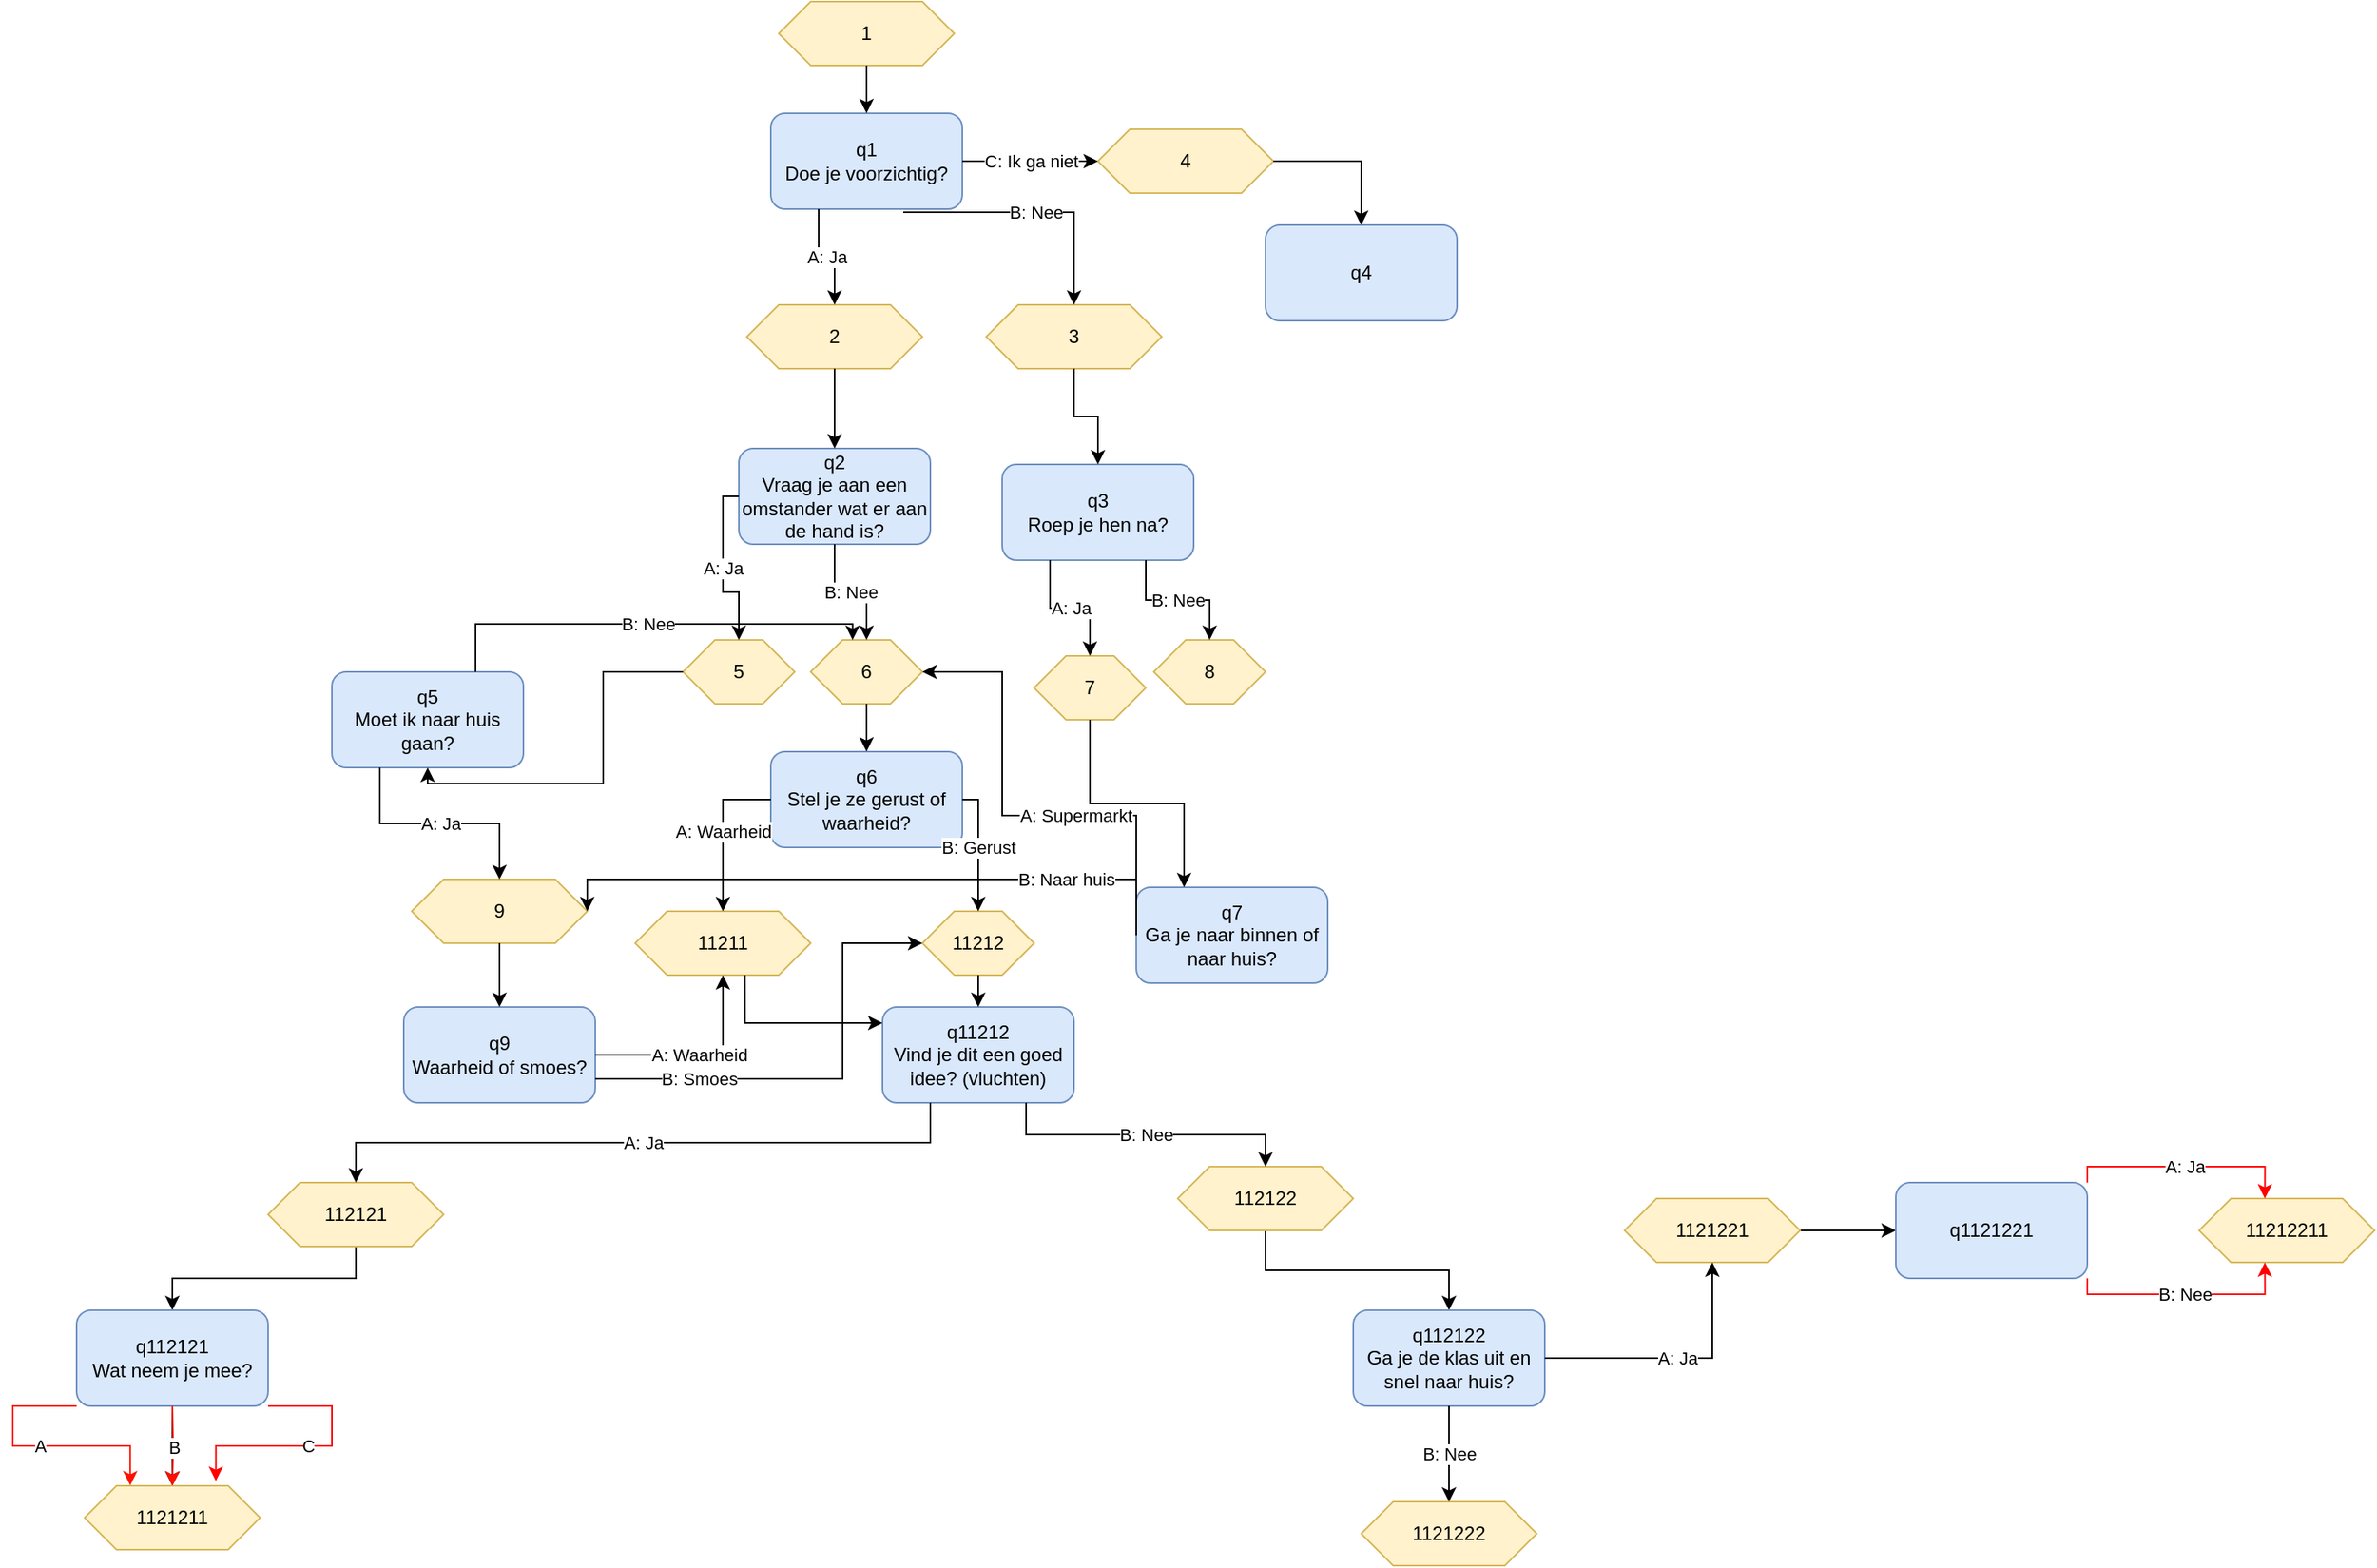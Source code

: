 <mxfile version="15.4.3" type="device"><diagram id="C5RBs43oDa-KdzZeNtuy" name="Page-1"><mxGraphModel dx="1495" dy="632" grid="1" gridSize="10" guides="1" tooltips="1" connect="1" arrows="1" fold="1" page="1" pageScale="1" pageWidth="827" pageHeight="1169" math="0" shadow="0"><root><mxCell id="WIyWlLk6GJQsqaUBKTNV-0"/><mxCell id="WIyWlLk6GJQsqaUBKTNV-1" parent="WIyWlLk6GJQsqaUBKTNV-0"/><mxCell id="mi3VbPI64ioH5jY3iRp4-33" value="1" style="shape=hexagon;perimeter=hexagonPerimeter2;whiteSpace=wrap;html=1;fixedSize=1;fillColor=#fff2cc;strokeColor=#d6b656;" parent="WIyWlLk6GJQsqaUBKTNV-1" vertex="1"><mxGeometry x="70" y="30" width="110" height="40" as="geometry"/></mxCell><mxCell id="mi3VbPI64ioH5jY3iRp4-34" value="q1&lt;br&gt;Doe je voorzichtig?" style="rounded=1;whiteSpace=wrap;html=1;fillColor=#dae8fc;strokeColor=#6c8ebf;" parent="WIyWlLk6GJQsqaUBKTNV-1" vertex="1"><mxGeometry x="65" y="100" width="120" height="60" as="geometry"/></mxCell><mxCell id="mi3VbPI64ioH5jY3iRp4-36" value="2" style="shape=hexagon;perimeter=hexagonPerimeter2;whiteSpace=wrap;html=1;fixedSize=1;fillColor=#fff2cc;strokeColor=#d6b656;" parent="WIyWlLk6GJQsqaUBKTNV-1" vertex="1"><mxGeometry x="50" y="220" width="110" height="40" as="geometry"/></mxCell><mxCell id="mi3VbPI64ioH5jY3iRp4-37" value="3" style="shape=hexagon;perimeter=hexagonPerimeter2;whiteSpace=wrap;html=1;fixedSize=1;fillColor=#fff2cc;strokeColor=#d6b656;" parent="WIyWlLk6GJQsqaUBKTNV-1" vertex="1"><mxGeometry x="200" y="220" width="110" height="40" as="geometry"/></mxCell><mxCell id="mi3VbPI64ioH5jY3iRp4-38" value="4" style="shape=hexagon;perimeter=hexagonPerimeter2;whiteSpace=wrap;html=1;fixedSize=1;fillColor=#fff2cc;strokeColor=#d6b656;" parent="WIyWlLk6GJQsqaUBKTNV-1" vertex="1"><mxGeometry x="270" y="110" width="110" height="40" as="geometry"/></mxCell><mxCell id="mi3VbPI64ioH5jY3iRp4-39" value="" style="endArrow=classic;html=1;rounded=0;edgeStyle=orthogonalEdgeStyle;exitX=0.5;exitY=1;exitDx=0;exitDy=0;entryX=0.5;entryY=0;entryDx=0;entryDy=0;" parent="WIyWlLk6GJQsqaUBKTNV-1" source="mi3VbPI64ioH5jY3iRp4-33" target="mi3VbPI64ioH5jY3iRp4-34" edge="1"><mxGeometry width="50" height="50" relative="1" as="geometry"><mxPoint x="360" y="410" as="sourcePoint"/><mxPoint x="410" y="360" as="targetPoint"/></mxGeometry></mxCell><mxCell id="mi3VbPI64ioH5jY3iRp4-40" value="" style="endArrow=classic;html=1;rounded=0;edgeStyle=orthogonalEdgeStyle;exitX=0.25;exitY=1;exitDx=0;exitDy=0;entryX=0.5;entryY=0;entryDx=0;entryDy=0;" parent="WIyWlLk6GJQsqaUBKTNV-1" source="mi3VbPI64ioH5jY3iRp4-34" target="mi3VbPI64ioH5jY3iRp4-36" edge="1"><mxGeometry relative="1" as="geometry"><mxPoint x="340" y="380" as="sourcePoint"/><mxPoint x="440" y="380" as="targetPoint"/></mxGeometry></mxCell><mxCell id="mi3VbPI64ioH5jY3iRp4-41" value="A: Ja" style="edgeLabel;resizable=0;html=1;align=center;verticalAlign=middle;" parent="mi3VbPI64ioH5jY3iRp4-40" connectable="0" vertex="1"><mxGeometry relative="1" as="geometry"/></mxCell><mxCell id="mi3VbPI64ioH5jY3iRp4-42" value="" style="endArrow=classic;html=1;rounded=0;edgeStyle=orthogonalEdgeStyle;exitX=0.692;exitY=1.033;exitDx=0;exitDy=0;exitPerimeter=0;entryX=0.5;entryY=0;entryDx=0;entryDy=0;" parent="WIyWlLk6GJQsqaUBKTNV-1" source="mi3VbPI64ioH5jY3iRp4-34" target="mi3VbPI64ioH5jY3iRp4-37" edge="1"><mxGeometry relative="1" as="geometry"><mxPoint x="340" y="380" as="sourcePoint"/><mxPoint x="440" y="380" as="targetPoint"/></mxGeometry></mxCell><mxCell id="mi3VbPI64ioH5jY3iRp4-43" value="B: Nee" style="edgeLabel;resizable=0;html=1;align=center;verticalAlign=middle;" parent="mi3VbPI64ioH5jY3iRp4-42" connectable="0" vertex="1"><mxGeometry relative="1" as="geometry"/></mxCell><mxCell id="mi3VbPI64ioH5jY3iRp4-44" value="" style="endArrow=classic;html=1;rounded=0;edgeStyle=orthogonalEdgeStyle;exitX=1;exitY=0.5;exitDx=0;exitDy=0;entryX=0;entryY=0.5;entryDx=0;entryDy=0;" parent="WIyWlLk6GJQsqaUBKTNV-1" source="mi3VbPI64ioH5jY3iRp4-34" target="mi3VbPI64ioH5jY3iRp4-38" edge="1"><mxGeometry relative="1" as="geometry"><mxPoint x="340" y="380" as="sourcePoint"/><mxPoint x="440" y="380" as="targetPoint"/></mxGeometry></mxCell><mxCell id="mi3VbPI64ioH5jY3iRp4-45" value="C: Ik ga niet" style="edgeLabel;resizable=0;html=1;align=center;verticalAlign=middle;" parent="mi3VbPI64ioH5jY3iRp4-44" connectable="0" vertex="1"><mxGeometry relative="1" as="geometry"/></mxCell><mxCell id="mi3VbPI64ioH5jY3iRp4-46" value="q2&lt;br&gt;Vraag je aan een omstander wat er aan de hand is?" style="rounded=1;whiteSpace=wrap;html=1;fillColor=#dae8fc;strokeColor=#6c8ebf;" parent="WIyWlLk6GJQsqaUBKTNV-1" vertex="1"><mxGeometry x="45" y="310" width="120" height="60" as="geometry"/></mxCell><mxCell id="mi3VbPI64ioH5jY3iRp4-49" value="" style="endArrow=classic;html=1;rounded=0;edgeStyle=orthogonalEdgeStyle;exitX=0.5;exitY=1;exitDx=0;exitDy=0;entryX=0.5;entryY=0;entryDx=0;entryDy=0;" parent="WIyWlLk6GJQsqaUBKTNV-1" source="mi3VbPI64ioH5jY3iRp4-36" target="mi3VbPI64ioH5jY3iRp4-46" edge="1"><mxGeometry width="50" height="50" relative="1" as="geometry"><mxPoint x="360" y="390" as="sourcePoint"/><mxPoint x="410" y="340" as="targetPoint"/></mxGeometry></mxCell><mxCell id="mi3VbPI64ioH5jY3iRp4-50" value="q3&lt;br&gt;Roep je hen na?" style="rounded=1;whiteSpace=wrap;html=1;fillColor=#dae8fc;strokeColor=#6c8ebf;" parent="WIyWlLk6GJQsqaUBKTNV-1" vertex="1"><mxGeometry x="210" y="320" width="120" height="60" as="geometry"/></mxCell><mxCell id="mi3VbPI64ioH5jY3iRp4-51" value="" style="endArrow=classic;html=1;rounded=0;edgeStyle=orthogonalEdgeStyle;exitX=0.5;exitY=1;exitDx=0;exitDy=0;entryX=0.5;entryY=0;entryDx=0;entryDy=0;" parent="WIyWlLk6GJQsqaUBKTNV-1" source="mi3VbPI64ioH5jY3iRp4-37" target="mi3VbPI64ioH5jY3iRp4-50" edge="1"><mxGeometry width="50" height="50" relative="1" as="geometry"><mxPoint x="360" y="390" as="sourcePoint"/><mxPoint x="410" y="340" as="targetPoint"/></mxGeometry></mxCell><mxCell id="mi3VbPI64ioH5jY3iRp4-52" value="5" style="shape=hexagon;perimeter=hexagonPerimeter2;whiteSpace=wrap;html=1;fixedSize=1;fillColor=#fff2cc;strokeColor=#d6b656;" parent="WIyWlLk6GJQsqaUBKTNV-1" vertex="1"><mxGeometry x="10" y="430" width="70" height="40" as="geometry"/></mxCell><mxCell id="mi3VbPI64ioH5jY3iRp4-53" value="6" style="shape=hexagon;perimeter=hexagonPerimeter2;whiteSpace=wrap;html=1;fixedSize=1;fillColor=#fff2cc;strokeColor=#d6b656;" parent="WIyWlLk6GJQsqaUBKTNV-1" vertex="1"><mxGeometry x="90" y="430" width="70" height="40" as="geometry"/></mxCell><mxCell id="mi3VbPI64ioH5jY3iRp4-54" value="" style="endArrow=classic;html=1;rounded=0;edgeStyle=orthogonalEdgeStyle;exitX=0;exitY=0.5;exitDx=0;exitDy=0;entryX=0.5;entryY=0;entryDx=0;entryDy=0;" parent="WIyWlLk6GJQsqaUBKTNV-1" source="mi3VbPI64ioH5jY3iRp4-46" target="mi3VbPI64ioH5jY3iRp4-52" edge="1"><mxGeometry relative="1" as="geometry"><mxPoint x="340" y="440" as="sourcePoint"/><mxPoint x="440" y="440" as="targetPoint"/></mxGeometry></mxCell><mxCell id="mi3VbPI64ioH5jY3iRp4-55" value="A: Ja" style="edgeLabel;resizable=0;html=1;align=center;verticalAlign=middle;" parent="mi3VbPI64ioH5jY3iRp4-54" connectable="0" vertex="1"><mxGeometry relative="1" as="geometry"/></mxCell><mxCell id="mi3VbPI64ioH5jY3iRp4-56" value="" style="endArrow=classic;html=1;rounded=0;edgeStyle=orthogonalEdgeStyle;exitX=0.5;exitY=1;exitDx=0;exitDy=0;entryX=0.5;entryY=0;entryDx=0;entryDy=0;" parent="WIyWlLk6GJQsqaUBKTNV-1" source="mi3VbPI64ioH5jY3iRp4-46" target="mi3VbPI64ioH5jY3iRp4-53" edge="1"><mxGeometry relative="1" as="geometry"><mxPoint x="340" y="440" as="sourcePoint"/><mxPoint x="440" y="440" as="targetPoint"/></mxGeometry></mxCell><mxCell id="mi3VbPI64ioH5jY3iRp4-57" value="B: Nee" style="edgeLabel;resizable=0;html=1;align=center;verticalAlign=middle;" parent="mi3VbPI64ioH5jY3iRp4-56" connectable="0" vertex="1"><mxGeometry relative="1" as="geometry"/></mxCell><mxCell id="mi3VbPI64ioH5jY3iRp4-58" value="7" style="shape=hexagon;perimeter=hexagonPerimeter2;whiteSpace=wrap;html=1;fixedSize=1;fillColor=#fff2cc;strokeColor=#d6b656;" parent="WIyWlLk6GJQsqaUBKTNV-1" vertex="1"><mxGeometry x="230" y="440" width="70" height="40" as="geometry"/></mxCell><mxCell id="mi3VbPI64ioH5jY3iRp4-59" value="8" style="shape=hexagon;perimeter=hexagonPerimeter2;whiteSpace=wrap;html=1;fixedSize=1;fillColor=#fff2cc;strokeColor=#d6b656;" parent="WIyWlLk6GJQsqaUBKTNV-1" vertex="1"><mxGeometry x="305" y="430" width="70" height="40" as="geometry"/></mxCell><mxCell id="mi3VbPI64ioH5jY3iRp4-60" value="" style="endArrow=classic;html=1;rounded=0;edgeStyle=orthogonalEdgeStyle;exitX=0.25;exitY=1;exitDx=0;exitDy=0;entryX=0.5;entryY=0;entryDx=0;entryDy=0;" parent="WIyWlLk6GJQsqaUBKTNV-1" source="mi3VbPI64ioH5jY3iRp4-50" target="mi3VbPI64ioH5jY3iRp4-58" edge="1"><mxGeometry relative="1" as="geometry"><mxPoint x="340" y="340" as="sourcePoint"/><mxPoint x="440" y="340" as="targetPoint"/></mxGeometry></mxCell><mxCell id="mi3VbPI64ioH5jY3iRp4-61" value="A: Ja" style="edgeLabel;resizable=0;html=1;align=center;verticalAlign=middle;" parent="mi3VbPI64ioH5jY3iRp4-60" connectable="0" vertex="1"><mxGeometry relative="1" as="geometry"/></mxCell><mxCell id="mi3VbPI64ioH5jY3iRp4-62" value="" style="endArrow=classic;html=1;rounded=0;edgeStyle=orthogonalEdgeStyle;exitX=0.75;exitY=1;exitDx=0;exitDy=0;entryX=0.5;entryY=0;entryDx=0;entryDy=0;" parent="WIyWlLk6GJQsqaUBKTNV-1" source="mi3VbPI64ioH5jY3iRp4-50" target="mi3VbPI64ioH5jY3iRp4-59" edge="1"><mxGeometry relative="1" as="geometry"><mxPoint x="340" y="340" as="sourcePoint"/><mxPoint x="440" y="340" as="targetPoint"/></mxGeometry></mxCell><mxCell id="mi3VbPI64ioH5jY3iRp4-63" value="B: Nee" style="edgeLabel;resizable=0;html=1;align=center;verticalAlign=middle;" parent="mi3VbPI64ioH5jY3iRp4-62" connectable="0" vertex="1"><mxGeometry relative="1" as="geometry"/></mxCell><mxCell id="mi3VbPI64ioH5jY3iRp4-64" value="q5&lt;br&gt;Moet ik naar huis gaan?" style="rounded=1;whiteSpace=wrap;html=1;fillColor=#dae8fc;strokeColor=#6c8ebf;" parent="WIyWlLk6GJQsqaUBKTNV-1" vertex="1"><mxGeometry x="-210" y="450" width="120" height="60" as="geometry"/></mxCell><mxCell id="mi3VbPI64ioH5jY3iRp4-65" value="" style="endArrow=classic;html=1;rounded=0;edgeStyle=orthogonalEdgeStyle;exitX=0;exitY=0.5;exitDx=0;exitDy=0;entryX=0.5;entryY=1;entryDx=0;entryDy=0;" parent="WIyWlLk6GJQsqaUBKTNV-1" source="mi3VbPI64ioH5jY3iRp4-52" target="mi3VbPI64ioH5jY3iRp4-64" edge="1"><mxGeometry width="50" height="50" relative="1" as="geometry"><mxPoint x="120" y="360" as="sourcePoint"/><mxPoint x="170" y="310" as="targetPoint"/></mxGeometry></mxCell><mxCell id="mi3VbPI64ioH5jY3iRp4-66" value="" style="endArrow=classic;html=1;rounded=0;edgeStyle=orthogonalEdgeStyle;exitX=0.75;exitY=0;exitDx=0;exitDy=0;entryX=0.375;entryY=0;entryDx=0;entryDy=0;" parent="WIyWlLk6GJQsqaUBKTNV-1" source="mi3VbPI64ioH5jY3iRp4-64" target="mi3VbPI64ioH5jY3iRp4-53" edge="1"><mxGeometry relative="1" as="geometry"><mxPoint x="90" y="420" as="sourcePoint"/><mxPoint x="-10" y="390" as="targetPoint"/></mxGeometry></mxCell><mxCell id="mi3VbPI64ioH5jY3iRp4-67" value="B: Nee" style="edgeLabel;resizable=0;html=1;align=center;verticalAlign=middle;" parent="mi3VbPI64ioH5jY3iRp4-66" connectable="0" vertex="1"><mxGeometry relative="1" as="geometry"/></mxCell><mxCell id="mi3VbPI64ioH5jY3iRp4-69" value="9" style="shape=hexagon;perimeter=hexagonPerimeter2;whiteSpace=wrap;html=1;fixedSize=1;fillColor=#fff2cc;strokeColor=#d6b656;" parent="WIyWlLk6GJQsqaUBKTNV-1" vertex="1"><mxGeometry x="-160" y="580" width="110" height="40" as="geometry"/></mxCell><mxCell id="mi3VbPI64ioH5jY3iRp4-70" value="" style="endArrow=classic;html=1;rounded=0;edgeStyle=orthogonalEdgeStyle;exitX=0.25;exitY=1;exitDx=0;exitDy=0;entryX=0.5;entryY=0;entryDx=0;entryDy=0;" parent="WIyWlLk6GJQsqaUBKTNV-1" source="mi3VbPI64ioH5jY3iRp4-64" target="mi3VbPI64ioH5jY3iRp4-69" edge="1"><mxGeometry relative="1" as="geometry"><mxPoint x="90" y="420" as="sourcePoint"/><mxPoint x="190" y="420" as="targetPoint"/></mxGeometry></mxCell><mxCell id="mi3VbPI64ioH5jY3iRp4-71" value="A: Ja" style="edgeLabel;resizable=0;html=1;align=center;verticalAlign=middle;" parent="mi3VbPI64ioH5jY3iRp4-70" connectable="0" vertex="1"><mxGeometry relative="1" as="geometry"/></mxCell><mxCell id="mi3VbPI64ioH5jY3iRp4-72" value="q6&lt;br&gt;Stel je ze gerust of waarheid?" style="rounded=1;whiteSpace=wrap;html=1;fillColor=#dae8fc;strokeColor=#6c8ebf;" parent="WIyWlLk6GJQsqaUBKTNV-1" vertex="1"><mxGeometry x="65" y="500" width="120" height="60" as="geometry"/></mxCell><mxCell id="mi3VbPI64ioH5jY3iRp4-73" value="" style="endArrow=classic;html=1;rounded=0;edgeStyle=orthogonalEdgeStyle;exitX=0.5;exitY=1;exitDx=0;exitDy=0;entryX=0.5;entryY=0;entryDx=0;entryDy=0;" parent="WIyWlLk6GJQsqaUBKTNV-1" source="mi3VbPI64ioH5jY3iRp4-53" target="mi3VbPI64ioH5jY3iRp4-72" edge="1"><mxGeometry width="50" height="50" relative="1" as="geometry"><mxPoint x="120" y="450" as="sourcePoint"/><mxPoint x="170" y="400" as="targetPoint"/></mxGeometry></mxCell><mxCell id="mi3VbPI64ioH5jY3iRp4-75" value="11212" style="shape=hexagon;perimeter=hexagonPerimeter2;whiteSpace=wrap;html=1;fixedSize=1;fillColor=#fff2cc;strokeColor=#d6b656;" parent="WIyWlLk6GJQsqaUBKTNV-1" vertex="1"><mxGeometry x="160" y="600" width="70" height="40" as="geometry"/></mxCell><mxCell id="mi3VbPI64ioH5jY3iRp4-76" value="" style="endArrow=classic;html=1;rounded=0;edgeStyle=orthogonalEdgeStyle;exitX=1;exitY=0.5;exitDx=0;exitDy=0;entryX=0.5;entryY=0;entryDx=0;entryDy=0;" parent="WIyWlLk6GJQsqaUBKTNV-1" source="mi3VbPI64ioH5jY3iRp4-72" target="mi3VbPI64ioH5jY3iRp4-75" edge="1"><mxGeometry relative="1" as="geometry"><mxPoint x="90" y="620" as="sourcePoint"/><mxPoint x="190" y="620" as="targetPoint"/></mxGeometry></mxCell><mxCell id="mi3VbPI64ioH5jY3iRp4-77" value="B: Gerust" style="edgeLabel;resizable=0;html=1;align=center;verticalAlign=middle;" parent="mi3VbPI64ioH5jY3iRp4-76" connectable="0" vertex="1"><mxGeometry relative="1" as="geometry"/></mxCell><mxCell id="mi3VbPI64ioH5jY3iRp4-78" value="q9&lt;br&gt;Waarheid of smoes?" style="rounded=1;whiteSpace=wrap;html=1;fillColor=#dae8fc;strokeColor=#6c8ebf;" parent="WIyWlLk6GJQsqaUBKTNV-1" vertex="1"><mxGeometry x="-165" y="660" width="120" height="60" as="geometry"/></mxCell><mxCell id="mi3VbPI64ioH5jY3iRp4-79" value="" style="endArrow=classic;html=1;rounded=0;edgeStyle=orthogonalEdgeStyle;exitX=0.5;exitY=1;exitDx=0;exitDy=0;entryX=0.5;entryY=0;entryDx=0;entryDy=0;" parent="WIyWlLk6GJQsqaUBKTNV-1" source="mi3VbPI64ioH5jY3iRp4-69" target="mi3VbPI64ioH5jY3iRp4-78" edge="1"><mxGeometry width="50" height="50" relative="1" as="geometry"><mxPoint x="120" y="650" as="sourcePoint"/><mxPoint x="170" y="600" as="targetPoint"/></mxGeometry></mxCell><mxCell id="mi3VbPI64ioH5jY3iRp4-80" value="11211" style="shape=hexagon;perimeter=hexagonPerimeter2;whiteSpace=wrap;html=1;fixedSize=1;fillColor=#fff2cc;strokeColor=#d6b656;" parent="WIyWlLk6GJQsqaUBKTNV-1" vertex="1"><mxGeometry x="-20" y="600" width="110" height="40" as="geometry"/></mxCell><mxCell id="mi3VbPI64ioH5jY3iRp4-81" value="" style="endArrow=classic;html=1;rounded=0;edgeStyle=orthogonalEdgeStyle;exitX=1;exitY=0.5;exitDx=0;exitDy=0;entryX=0.5;entryY=1;entryDx=0;entryDy=0;" parent="WIyWlLk6GJQsqaUBKTNV-1" source="mi3VbPI64ioH5jY3iRp4-78" target="mi3VbPI64ioH5jY3iRp4-80" edge="1"><mxGeometry relative="1" as="geometry"><mxPoint x="90" y="620" as="sourcePoint"/><mxPoint x="190" y="620" as="targetPoint"/></mxGeometry></mxCell><mxCell id="mi3VbPI64ioH5jY3iRp4-82" value="A: Waarheid" style="edgeLabel;resizable=0;html=1;align=center;verticalAlign=middle;" parent="mi3VbPI64ioH5jY3iRp4-81" connectable="0" vertex="1"><mxGeometry relative="1" as="geometry"/></mxCell><mxCell id="mi3VbPI64ioH5jY3iRp4-83" value="" style="endArrow=classic;html=1;rounded=0;edgeStyle=orthogonalEdgeStyle;exitX=0;exitY=0.5;exitDx=0;exitDy=0;entryX=0.5;entryY=0;entryDx=0;entryDy=0;" parent="WIyWlLk6GJQsqaUBKTNV-1" source="mi3VbPI64ioH5jY3iRp4-72" target="mi3VbPI64ioH5jY3iRp4-80" edge="1"><mxGeometry relative="1" as="geometry"><mxPoint x="90" y="620" as="sourcePoint"/><mxPoint x="190" y="620" as="targetPoint"/></mxGeometry></mxCell><mxCell id="mi3VbPI64ioH5jY3iRp4-84" value="A: Waarheid" style="edgeLabel;resizable=0;html=1;align=center;verticalAlign=middle;" parent="mi3VbPI64ioH5jY3iRp4-83" connectable="0" vertex="1"><mxGeometry relative="1" as="geometry"/></mxCell><mxCell id="mi3VbPI64ioH5jY3iRp4-85" value="q11212&lt;br&gt;Vind je dit een goed idee? (vluchten)" style="rounded=1;whiteSpace=wrap;html=1;fillColor=#dae8fc;strokeColor=#6c8ebf;" parent="WIyWlLk6GJQsqaUBKTNV-1" vertex="1"><mxGeometry x="135" y="660" width="120" height="60" as="geometry"/></mxCell><mxCell id="mi3VbPI64ioH5jY3iRp4-86" value="" style="endArrow=classic;html=1;rounded=0;edgeStyle=orthogonalEdgeStyle;exitX=0.5;exitY=1;exitDx=0;exitDy=0;entryX=0.5;entryY=0;entryDx=0;entryDy=0;" parent="WIyWlLk6GJQsqaUBKTNV-1" source="mi3VbPI64ioH5jY3iRp4-75" target="mi3VbPI64ioH5jY3iRp4-85" edge="1"><mxGeometry width="50" height="50" relative="1" as="geometry"><mxPoint x="120" y="600" as="sourcePoint"/><mxPoint x="170" y="550" as="targetPoint"/></mxGeometry></mxCell><mxCell id="mi3VbPI64ioH5jY3iRp4-87" value="" style="endArrow=classic;html=1;rounded=0;edgeStyle=orthogonalEdgeStyle;exitX=1;exitY=0.75;exitDx=0;exitDy=0;entryX=0;entryY=0.5;entryDx=0;entryDy=0;" parent="WIyWlLk6GJQsqaUBKTNV-1" source="mi3VbPI64ioH5jY3iRp4-78" target="mi3VbPI64ioH5jY3iRp4-75" edge="1"><mxGeometry relative="1" as="geometry"><mxPoint x="90" y="580" as="sourcePoint"/><mxPoint x="190" y="580" as="targetPoint"/><Array as="points"><mxPoint x="110" y="705"/><mxPoint x="110" y="620"/></Array></mxGeometry></mxCell><mxCell id="mi3VbPI64ioH5jY3iRp4-88" value="B: Smoes" style="edgeLabel;resizable=0;html=1;align=center;verticalAlign=middle;" parent="mi3VbPI64ioH5jY3iRp4-87" connectable="0" vertex="1"><mxGeometry relative="1" as="geometry"><mxPoint x="-80" as="offset"/></mxGeometry></mxCell><mxCell id="mi3VbPI64ioH5jY3iRp4-89" value="q7&lt;br&gt;Ga je naar binnen of naar huis?" style="rounded=1;whiteSpace=wrap;html=1;fillColor=#dae8fc;strokeColor=#6c8ebf;" parent="WIyWlLk6GJQsqaUBKTNV-1" vertex="1"><mxGeometry x="294" y="585" width="120" height="60" as="geometry"/></mxCell><mxCell id="mi3VbPI64ioH5jY3iRp4-90" value="" style="endArrow=classic;html=1;rounded=0;edgeStyle=orthogonalEdgeStyle;exitX=0;exitY=0.5;exitDx=0;exitDy=0;entryX=1;entryY=0.5;entryDx=0;entryDy=0;" parent="WIyWlLk6GJQsqaUBKTNV-1" source="mi3VbPI64ioH5jY3iRp4-89" target="mi3VbPI64ioH5jY3iRp4-53" edge="1"><mxGeometry relative="1" as="geometry"><mxPoint x="90" y="450" as="sourcePoint"/><mxPoint x="190" y="450" as="targetPoint"/><Array as="points"><mxPoint x="210" y="540"/><mxPoint x="210" y="450"/></Array></mxGeometry></mxCell><mxCell id="mi3VbPI64ioH5jY3iRp4-91" value="A: Supermarkt" style="edgeLabel;resizable=0;html=1;align=center;verticalAlign=middle;" parent="mi3VbPI64ioH5jY3iRp4-90" connectable="0" vertex="1"><mxGeometry relative="1" as="geometry"><mxPoint x="36" as="offset"/></mxGeometry></mxCell><mxCell id="mi3VbPI64ioH5jY3iRp4-92" value="" style="endArrow=classic;html=1;rounded=0;edgeStyle=orthogonalEdgeStyle;exitX=0.5;exitY=1;exitDx=0;exitDy=0;entryX=0.25;entryY=0;entryDx=0;entryDy=0;" parent="WIyWlLk6GJQsqaUBKTNV-1" source="mi3VbPI64ioH5jY3iRp4-58" target="mi3VbPI64ioH5jY3iRp4-89" edge="1"><mxGeometry width="50" height="50" relative="1" as="geometry"><mxPoint x="120" y="470" as="sourcePoint"/><mxPoint x="170" y="420" as="targetPoint"/></mxGeometry></mxCell><mxCell id="mi3VbPI64ioH5jY3iRp4-93" value="" style="endArrow=classic;html=1;rounded=0;edgeStyle=orthogonalEdgeStyle;entryX=1;entryY=0.5;entryDx=0;entryDy=0;" parent="WIyWlLk6GJQsqaUBKTNV-1" target="mi3VbPI64ioH5jY3iRp4-69" edge="1"><mxGeometry relative="1" as="geometry"><mxPoint x="294" y="610" as="sourcePoint"/><mxPoint x="90" y="570" as="targetPoint"/><Array as="points"><mxPoint x="294" y="580"/><mxPoint x="-50" y="580"/></Array></mxGeometry></mxCell><mxCell id="mi3VbPI64ioH5jY3iRp4-94" value="B: Naar huis" style="edgeLabel;resizable=0;html=1;align=center;verticalAlign=middle;" parent="mi3VbPI64ioH5jY3iRp4-93" connectable="0" vertex="1"><mxGeometry relative="1" as="geometry"><mxPoint x="123" as="offset"/></mxGeometry></mxCell><mxCell id="mi3VbPI64ioH5jY3iRp4-95" value="" style="endArrow=classic;html=1;rounded=0;edgeStyle=orthogonalEdgeStyle;exitX=0.625;exitY=1;exitDx=0;exitDy=0;" parent="WIyWlLk6GJQsqaUBKTNV-1" source="mi3VbPI64ioH5jY3iRp4-80" edge="1"><mxGeometry width="50" height="50" relative="1" as="geometry"><mxPoint x="120" y="550" as="sourcePoint"/><mxPoint x="135" y="670" as="targetPoint"/><Array as="points"><mxPoint x="49" y="670"/><mxPoint x="135" y="670"/></Array></mxGeometry></mxCell><mxCell id="iSq3KOeCPPVrwr8_RP6E-13" style="edgeStyle=orthogonalEdgeStyle;rounded=0;orthogonalLoop=1;jettySize=auto;html=1;exitX=0.5;exitY=1;exitDx=0;exitDy=0;entryX=0.5;entryY=0;entryDx=0;entryDy=0;" edge="1" parent="WIyWlLk6GJQsqaUBKTNV-1" source="iSq3KOeCPPVrwr8_RP6E-0" target="iSq3KOeCPPVrwr8_RP6E-12"><mxGeometry relative="1" as="geometry"/></mxCell><mxCell id="iSq3KOeCPPVrwr8_RP6E-0" value="112121" style="shape=hexagon;perimeter=hexagonPerimeter2;whiteSpace=wrap;html=1;fixedSize=1;fillColor=#fff2cc;strokeColor=#d6b656;" vertex="1" parent="WIyWlLk6GJQsqaUBKTNV-1"><mxGeometry x="-250" y="770" width="110" height="40" as="geometry"/></mxCell><mxCell id="iSq3KOeCPPVrwr8_RP6E-24" style="edgeStyle=orthogonalEdgeStyle;rounded=0;orthogonalLoop=1;jettySize=auto;html=1;exitX=0.5;exitY=1;exitDx=0;exitDy=0;entryX=0.5;entryY=0;entryDx=0;entryDy=0;strokeColor=#000000;fillColor=#FF1717;" edge="1" parent="WIyWlLk6GJQsqaUBKTNV-1" source="iSq3KOeCPPVrwr8_RP6E-1" target="iSq3KOeCPPVrwr8_RP6E-23"><mxGeometry relative="1" as="geometry"/></mxCell><mxCell id="iSq3KOeCPPVrwr8_RP6E-1" value="112122" style="shape=hexagon;perimeter=hexagonPerimeter2;whiteSpace=wrap;html=1;fixedSize=1;fillColor=#fff2cc;strokeColor=#d6b656;" vertex="1" parent="WIyWlLk6GJQsqaUBKTNV-1"><mxGeometry x="320" y="760" width="110" height="40" as="geometry"/></mxCell><mxCell id="iSq3KOeCPPVrwr8_RP6E-8" value="" style="endArrow=classic;html=1;rounded=0;edgeStyle=orthogonalEdgeStyle;entryX=0.5;entryY=0;entryDx=0;entryDy=0;exitX=0.25;exitY=1;exitDx=0;exitDy=0;" edge="1" parent="WIyWlLk6GJQsqaUBKTNV-1" source="mi3VbPI64ioH5jY3iRp4-85" target="iSq3KOeCPPVrwr8_RP6E-0"><mxGeometry relative="1" as="geometry"><mxPoint x="160" y="720" as="sourcePoint"/><mxPoint x="260" y="720" as="targetPoint"/></mxGeometry></mxCell><mxCell id="iSq3KOeCPPVrwr8_RP6E-9" value="A: Ja" style="edgeLabel;resizable=0;html=1;align=center;verticalAlign=middle;" connectable="0" vertex="1" parent="iSq3KOeCPPVrwr8_RP6E-8"><mxGeometry relative="1" as="geometry"/></mxCell><mxCell id="iSq3KOeCPPVrwr8_RP6E-10" value="" style="endArrow=classic;html=1;rounded=0;edgeStyle=orthogonalEdgeStyle;entryX=0.5;entryY=0;entryDx=0;entryDy=0;exitX=0.75;exitY=1;exitDx=0;exitDy=0;" edge="1" parent="WIyWlLk6GJQsqaUBKTNV-1" source="mi3VbPI64ioH5jY3iRp4-85" target="iSq3KOeCPPVrwr8_RP6E-1"><mxGeometry relative="1" as="geometry"><mxPoint x="175" y="730" as="sourcePoint"/><mxPoint x="139.0" y="780" as="targetPoint"/></mxGeometry></mxCell><mxCell id="iSq3KOeCPPVrwr8_RP6E-11" value="B: Nee" style="edgeLabel;resizable=0;html=1;align=center;verticalAlign=middle;" connectable="0" vertex="1" parent="iSq3KOeCPPVrwr8_RP6E-10"><mxGeometry relative="1" as="geometry"/></mxCell><mxCell id="iSq3KOeCPPVrwr8_RP6E-22" value="" style="edgeStyle=orthogonalEdgeStyle;rounded=0;orthogonalLoop=1;jettySize=auto;html=1;strokeColor=#000000;fillColor=#FF1717;" edge="1" parent="WIyWlLk6GJQsqaUBKTNV-1" source="iSq3KOeCPPVrwr8_RP6E-12" target="iSq3KOeCPPVrwr8_RP6E-14"><mxGeometry relative="1" as="geometry"/></mxCell><mxCell id="iSq3KOeCPPVrwr8_RP6E-12" value="q112121&lt;br&gt;Wat neem je mee?" style="rounded=1;whiteSpace=wrap;html=1;fillColor=#dae8fc;strokeColor=#6c8ebf;" vertex="1" parent="WIyWlLk6GJQsqaUBKTNV-1"><mxGeometry x="-370" y="850" width="120" height="60" as="geometry"/></mxCell><mxCell id="iSq3KOeCPPVrwr8_RP6E-14" value="1121211" style="shape=hexagon;perimeter=hexagonPerimeter2;whiteSpace=wrap;html=1;fixedSize=1;fillColor=#fff2cc;strokeColor=#d6b656;" vertex="1" parent="WIyWlLk6GJQsqaUBKTNV-1"><mxGeometry x="-365" y="960" width="110" height="40" as="geometry"/></mxCell><mxCell id="iSq3KOeCPPVrwr8_RP6E-15" value="" style="endArrow=classic;html=1;rounded=0;edgeStyle=orthogonalEdgeStyle;exitX=0;exitY=1;exitDx=0;exitDy=0;entryX=0.26;entryY=-0.006;entryDx=0;entryDy=0;entryPerimeter=0;fillColor=#FF1717;strokeColor=#FF1100;" edge="1" parent="WIyWlLk6GJQsqaUBKTNV-1" source="iSq3KOeCPPVrwr8_RP6E-12" target="iSq3KOeCPPVrwr8_RP6E-14"><mxGeometry relative="1" as="geometry"><mxPoint x="-430" y="940" as="sourcePoint"/><mxPoint x="-330" y="940" as="targetPoint"/><Array as="points"><mxPoint x="-410" y="910"/><mxPoint x="-410" y="935"/><mxPoint x="-336" y="935"/></Array></mxGeometry></mxCell><mxCell id="iSq3KOeCPPVrwr8_RP6E-16" value="A" style="edgeLabel;resizable=0;html=1;align=center;verticalAlign=middle;" connectable="0" vertex="1" parent="iSq3KOeCPPVrwr8_RP6E-15"><mxGeometry relative="1" as="geometry"/></mxCell><mxCell id="iSq3KOeCPPVrwr8_RP6E-17" value="B" style="endArrow=classic;html=1;rounded=0;edgeStyle=orthogonalEdgeStyle;entryX=0.5;entryY=0;entryDx=0;entryDy=0;strokeColor=#FF1100;" edge="1" parent="WIyWlLk6GJQsqaUBKTNV-1" target="iSq3KOeCPPVrwr8_RP6E-14"><mxGeometry relative="1" as="geometry"><mxPoint x="-310" y="910" as="sourcePoint"/><mxPoint x="-310" y="1010" as="targetPoint"/></mxGeometry></mxCell><mxCell id="iSq3KOeCPPVrwr8_RP6E-18" value="B" style="edgeLabel;resizable=0;html=1;align=center;verticalAlign=middle;" connectable="0" vertex="1" parent="iSq3KOeCPPVrwr8_RP6E-17"><mxGeometry relative="1" as="geometry"/></mxCell><mxCell id="iSq3KOeCPPVrwr8_RP6E-19" value="" style="endArrow=classic;html=1;rounded=0;edgeStyle=orthogonalEdgeStyle;exitX=1;exitY=1;exitDx=0;exitDy=0;entryX=0.748;entryY=-0.076;entryDx=0;entryDy=0;entryPerimeter=0;strokeColor=#FF0000;" edge="1" parent="WIyWlLk6GJQsqaUBKTNV-1" source="iSq3KOeCPPVrwr8_RP6E-12" target="iSq3KOeCPPVrwr8_RP6E-14"><mxGeometry relative="1" as="geometry"><mxPoint x="-170" y="940" as="sourcePoint"/><mxPoint x="-70" y="940" as="targetPoint"/><Array as="points"><mxPoint x="-210" y="910"/><mxPoint x="-210" y="935"/><mxPoint x="-283" y="935"/></Array></mxGeometry></mxCell><mxCell id="iSq3KOeCPPVrwr8_RP6E-20" value="C" style="edgeLabel;resizable=0;html=1;align=center;verticalAlign=middle;" connectable="0" vertex="1" parent="iSq3KOeCPPVrwr8_RP6E-19"><mxGeometry relative="1" as="geometry"/></mxCell><mxCell id="iSq3KOeCPPVrwr8_RP6E-23" value="q112122&lt;br&gt;Ga je de klas uit en snel naar huis?" style="rounded=1;whiteSpace=wrap;html=1;fillColor=#dae8fc;strokeColor=#6c8ebf;" vertex="1" parent="WIyWlLk6GJQsqaUBKTNV-1"><mxGeometry x="430" y="850" width="120" height="60" as="geometry"/></mxCell><mxCell id="iSq3KOeCPPVrwr8_RP6E-32" style="edgeStyle=orthogonalEdgeStyle;rounded=0;orthogonalLoop=1;jettySize=auto;html=1;exitX=1;exitY=0.5;exitDx=0;exitDy=0;entryX=0;entryY=0.5;entryDx=0;entryDy=0;strokeColor=#000000;fillColor=#FF1717;" edge="1" parent="WIyWlLk6GJQsqaUBKTNV-1" source="iSq3KOeCPPVrwr8_RP6E-25" target="iSq3KOeCPPVrwr8_RP6E-31"><mxGeometry relative="1" as="geometry"/></mxCell><mxCell id="iSq3KOeCPPVrwr8_RP6E-25" value="1121221" style="shape=hexagon;perimeter=hexagonPerimeter2;whiteSpace=wrap;html=1;fixedSize=1;fillColor=#fff2cc;strokeColor=#d6b656;" vertex="1" parent="WIyWlLk6GJQsqaUBKTNV-1"><mxGeometry x="600" y="780" width="110" height="40" as="geometry"/></mxCell><mxCell id="iSq3KOeCPPVrwr8_RP6E-26" value="" style="endArrow=classic;html=1;rounded=0;strokeColor=#000000;fillColor=#FF1717;edgeStyle=orthogonalEdgeStyle;exitX=1;exitY=0.5;exitDx=0;exitDy=0;entryX=0.5;entryY=1;entryDx=0;entryDy=0;" edge="1" parent="WIyWlLk6GJQsqaUBKTNV-1" source="iSq3KOeCPPVrwr8_RP6E-23" target="iSq3KOeCPPVrwr8_RP6E-25"><mxGeometry relative="1" as="geometry"><mxPoint x="600" y="870" as="sourcePoint"/><mxPoint x="700" y="870" as="targetPoint"/></mxGeometry></mxCell><mxCell id="iSq3KOeCPPVrwr8_RP6E-27" value="A: Ja" style="edgeLabel;resizable=0;html=1;align=center;verticalAlign=middle;" connectable="0" vertex="1" parent="iSq3KOeCPPVrwr8_RP6E-26"><mxGeometry relative="1" as="geometry"/></mxCell><mxCell id="iSq3KOeCPPVrwr8_RP6E-28" value="1121222" style="shape=hexagon;perimeter=hexagonPerimeter2;whiteSpace=wrap;html=1;fixedSize=1;fillColor=#fff2cc;strokeColor=#d6b656;" vertex="1" parent="WIyWlLk6GJQsqaUBKTNV-1"><mxGeometry x="435" y="970" width="110" height="40" as="geometry"/></mxCell><mxCell id="iSq3KOeCPPVrwr8_RP6E-29" value="" style="endArrow=classic;html=1;rounded=0;strokeColor=#000000;fillColor=#FF1717;edgeStyle=orthogonalEdgeStyle;exitX=0.5;exitY=1;exitDx=0;exitDy=0;entryX=0.5;entryY=0;entryDx=0;entryDy=0;" edge="1" parent="WIyWlLk6GJQsqaUBKTNV-1" source="iSq3KOeCPPVrwr8_RP6E-23" target="iSq3KOeCPPVrwr8_RP6E-28"><mxGeometry relative="1" as="geometry"><mxPoint x="490" y="930" as="sourcePoint"/><mxPoint x="590" y="930" as="targetPoint"/></mxGeometry></mxCell><mxCell id="iSq3KOeCPPVrwr8_RP6E-30" value="B: Nee" style="edgeLabel;resizable=0;html=1;align=center;verticalAlign=middle;" connectable="0" vertex="1" parent="iSq3KOeCPPVrwr8_RP6E-29"><mxGeometry relative="1" as="geometry"/></mxCell><mxCell id="iSq3KOeCPPVrwr8_RP6E-31" value="q1121221" style="rounded=1;whiteSpace=wrap;html=1;fillColor=#dae8fc;strokeColor=#6c8ebf;" vertex="1" parent="WIyWlLk6GJQsqaUBKTNV-1"><mxGeometry x="770" y="770" width="120" height="60" as="geometry"/></mxCell><mxCell id="iSq3KOeCPPVrwr8_RP6E-33" value="11212211" style="shape=hexagon;perimeter=hexagonPerimeter2;whiteSpace=wrap;html=1;fixedSize=1;fillColor=#fff2cc;strokeColor=#d6b656;" vertex="1" parent="WIyWlLk6GJQsqaUBKTNV-1"><mxGeometry x="960" y="780" width="110" height="40" as="geometry"/></mxCell><mxCell id="iSq3KOeCPPVrwr8_RP6E-34" value="" style="endArrow=classic;html=1;rounded=0;strokeColor=#FF0000;fillColor=#FF1717;edgeStyle=orthogonalEdgeStyle;exitX=1;exitY=0;exitDx=0;exitDy=0;entryX=0.375;entryY=0;entryDx=0;entryDy=0;" edge="1" parent="WIyWlLk6GJQsqaUBKTNV-1" source="iSq3KOeCPPVrwr8_RP6E-31" target="iSq3KOeCPPVrwr8_RP6E-33"><mxGeometry relative="1" as="geometry"><mxPoint x="1000" y="890" as="sourcePoint"/><mxPoint x="1100" y="890" as="targetPoint"/></mxGeometry></mxCell><mxCell id="iSq3KOeCPPVrwr8_RP6E-35" value="A: Ja" style="edgeLabel;resizable=0;html=1;align=center;verticalAlign=middle;" connectable="0" vertex="1" parent="iSq3KOeCPPVrwr8_RP6E-34"><mxGeometry relative="1" as="geometry"/></mxCell><mxCell id="iSq3KOeCPPVrwr8_RP6E-36" value="" style="endArrow=classic;html=1;rounded=0;strokeColor=#FF0000;fillColor=#FF1717;edgeStyle=orthogonalEdgeStyle;exitX=1;exitY=1;exitDx=0;exitDy=0;entryX=0.375;entryY=1;entryDx=0;entryDy=0;" edge="1" parent="WIyWlLk6GJQsqaUBKTNV-1" source="iSq3KOeCPPVrwr8_RP6E-31" target="iSq3KOeCPPVrwr8_RP6E-33"><mxGeometry relative="1" as="geometry"><mxPoint x="900" y="850" as="sourcePoint"/><mxPoint x="1000" y="850" as="targetPoint"/></mxGeometry></mxCell><mxCell id="iSq3KOeCPPVrwr8_RP6E-37" value="B: Nee" style="edgeLabel;resizable=0;html=1;align=center;verticalAlign=middle;" connectable="0" vertex="1" parent="iSq3KOeCPPVrwr8_RP6E-36"><mxGeometry relative="1" as="geometry"/></mxCell><mxCell id="iSq3KOeCPPVrwr8_RP6E-38" value="q4" style="rounded=1;whiteSpace=wrap;html=1;fillColor=#dae8fc;strokeColor=#6c8ebf;" vertex="1" parent="WIyWlLk6GJQsqaUBKTNV-1"><mxGeometry x="375" y="170" width="120" height="60" as="geometry"/></mxCell><mxCell id="iSq3KOeCPPVrwr8_RP6E-41" value="" style="endArrow=classic;html=1;rounded=0;strokeColor=#000000;fillColor=#FF1717;edgeStyle=orthogonalEdgeStyle;exitX=1;exitY=0.5;exitDx=0;exitDy=0;entryX=0.5;entryY=0;entryDx=0;entryDy=0;" edge="1" parent="WIyWlLk6GJQsqaUBKTNV-1" source="mi3VbPI64ioH5jY3iRp4-38" target="iSq3KOeCPPVrwr8_RP6E-38"><mxGeometry width="50" height="50" relative="1" as="geometry"><mxPoint x="420" y="150" as="sourcePoint"/><mxPoint x="470" y="100" as="targetPoint"/></mxGeometry></mxCell></root></mxGraphModel></diagram></mxfile>